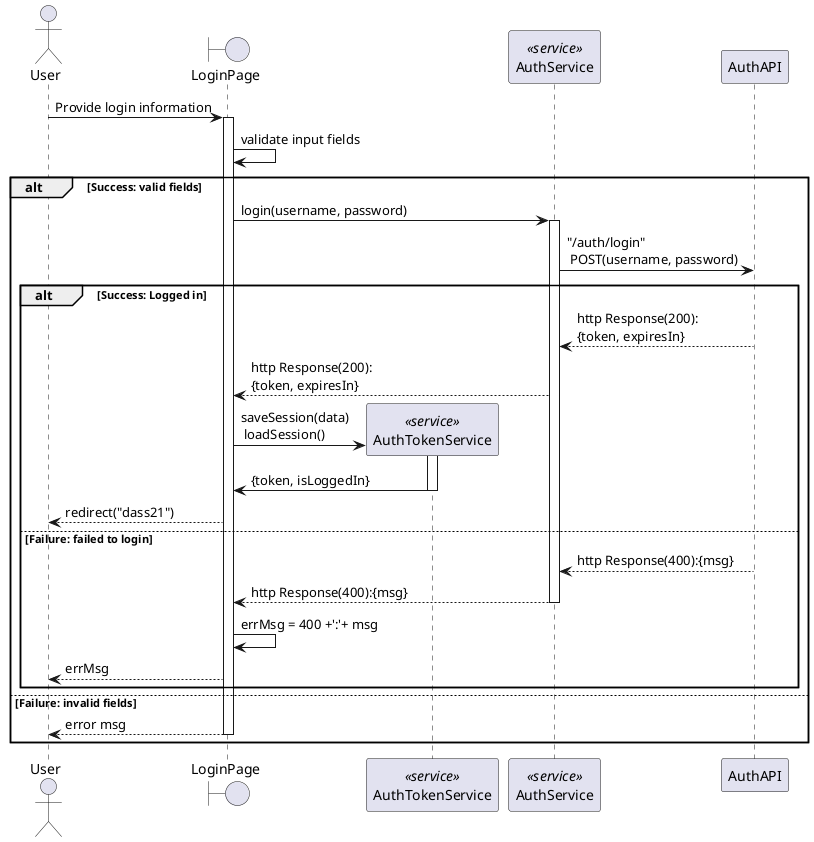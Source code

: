 @startuml

actor User
boundary LoginPage as login
participant AuthTokenService as authToken <<service>>
participant AuthService as auth <<service>>
participant AuthAPI

User -> login: Provide login information
activate login
login -> login: validate input fields
alt Success: valid fields
  login -> auth: login(username, password)
  activate auth
  auth -> AuthAPI:"/auth/login"\n POST(username, password)
  alt Success: Logged in
    auth <-- AuthAPI:http Response(200):\n{token, expiresIn}
    login <-- auth: http Response(200):\n{token, expiresIn}
    login -> authToken**: saveSession(data)\n loadSession()
    activate authToken
    authToken -> login: {token, isLoggedIn}
    deactivate authToken
    login --> User: redirect("dass21")
  else Failure: failed to login
    auth <-- AuthAPI:http Response(400):{msg}
    login <-- auth: http Response(400):{msg}
    deactivate auth
    login -> login: errMsg = 400 +':'+ msg
    User <-- login: errMsg

  end
else Failure: invalid fields
  login --> User: error msg
  deactivate login
end

@enduml

